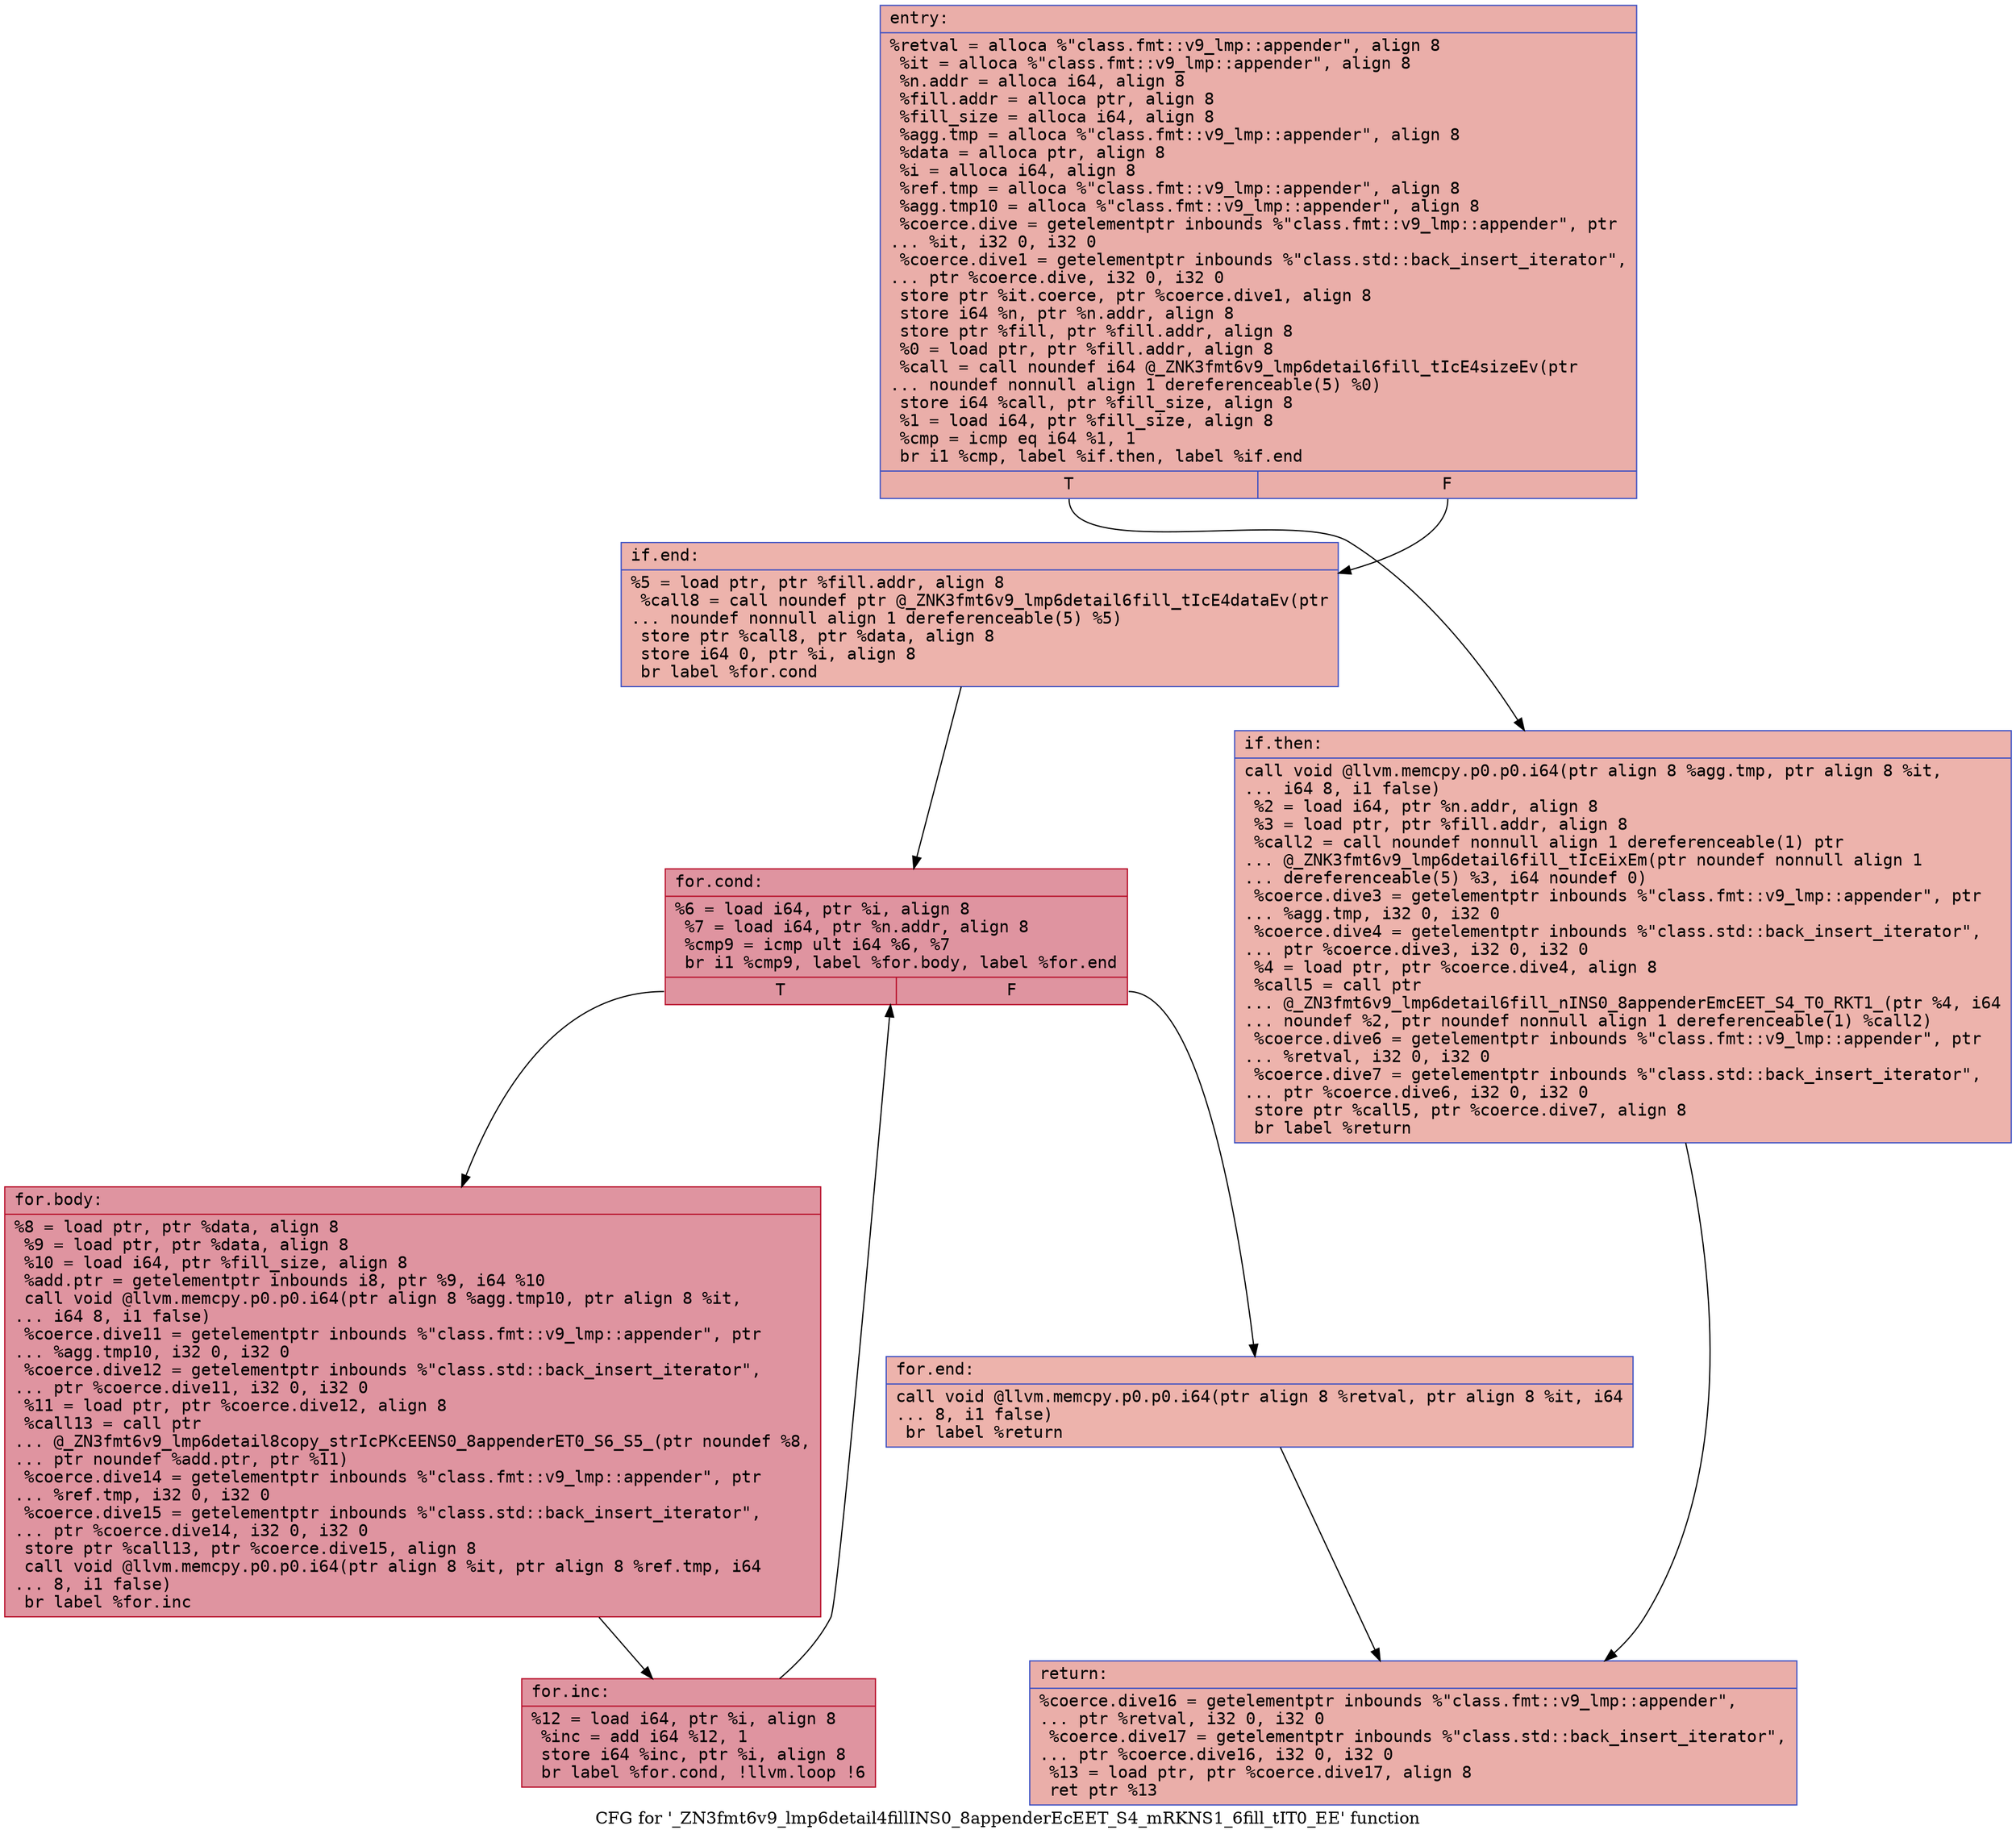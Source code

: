 digraph "CFG for '_ZN3fmt6v9_lmp6detail4fillINS0_8appenderEcEET_S4_mRKNS1_6fill_tIT0_EE' function" {
	label="CFG for '_ZN3fmt6v9_lmp6detail4fillINS0_8appenderEcEET_S4_mRKNS1_6fill_tIT0_EE' function";

	Node0x556bfeb9d900 [shape=record,color="#3d50c3ff", style=filled, fillcolor="#d0473d70" fontname="Courier",label="{entry:\l|  %retval = alloca %\"class.fmt::v9_lmp::appender\", align 8\l  %it = alloca %\"class.fmt::v9_lmp::appender\", align 8\l  %n.addr = alloca i64, align 8\l  %fill.addr = alloca ptr, align 8\l  %fill_size = alloca i64, align 8\l  %agg.tmp = alloca %\"class.fmt::v9_lmp::appender\", align 8\l  %data = alloca ptr, align 8\l  %i = alloca i64, align 8\l  %ref.tmp = alloca %\"class.fmt::v9_lmp::appender\", align 8\l  %agg.tmp10 = alloca %\"class.fmt::v9_lmp::appender\", align 8\l  %coerce.dive = getelementptr inbounds %\"class.fmt::v9_lmp::appender\", ptr\l... %it, i32 0, i32 0\l  %coerce.dive1 = getelementptr inbounds %\"class.std::back_insert_iterator\",\l... ptr %coerce.dive, i32 0, i32 0\l  store ptr %it.coerce, ptr %coerce.dive1, align 8\l  store i64 %n, ptr %n.addr, align 8\l  store ptr %fill, ptr %fill.addr, align 8\l  %0 = load ptr, ptr %fill.addr, align 8\l  %call = call noundef i64 @_ZNK3fmt6v9_lmp6detail6fill_tIcE4sizeEv(ptr\l... noundef nonnull align 1 dereferenceable(5) %0)\l  store i64 %call, ptr %fill_size, align 8\l  %1 = load i64, ptr %fill_size, align 8\l  %cmp = icmp eq i64 %1, 1\l  br i1 %cmp, label %if.then, label %if.end\l|{<s0>T|<s1>F}}"];
	Node0x556bfeb9d900:s0 -> Node0x556bfeb9f140[tooltip="entry -> if.then\nProbability 50.00%" ];
	Node0x556bfeb9d900:s1 -> Node0x556bfeb9f1b0[tooltip="entry -> if.end\nProbability 50.00%" ];
	Node0x556bfeb9f140 [shape=record,color="#3d50c3ff", style=filled, fillcolor="#d6524470" fontname="Courier",label="{if.then:\l|  call void @llvm.memcpy.p0.p0.i64(ptr align 8 %agg.tmp, ptr align 8 %it,\l... i64 8, i1 false)\l  %2 = load i64, ptr %n.addr, align 8\l  %3 = load ptr, ptr %fill.addr, align 8\l  %call2 = call noundef nonnull align 1 dereferenceable(1) ptr\l... @_ZNK3fmt6v9_lmp6detail6fill_tIcEixEm(ptr noundef nonnull align 1\l... dereferenceable(5) %3, i64 noundef 0)\l  %coerce.dive3 = getelementptr inbounds %\"class.fmt::v9_lmp::appender\", ptr\l... %agg.tmp, i32 0, i32 0\l  %coerce.dive4 = getelementptr inbounds %\"class.std::back_insert_iterator\",\l... ptr %coerce.dive3, i32 0, i32 0\l  %4 = load ptr, ptr %coerce.dive4, align 8\l  %call5 = call ptr\l... @_ZN3fmt6v9_lmp6detail6fill_nINS0_8appenderEmcEET_S4_T0_RKT1_(ptr %4, i64\l... noundef %2, ptr noundef nonnull align 1 dereferenceable(1) %call2)\l  %coerce.dive6 = getelementptr inbounds %\"class.fmt::v9_lmp::appender\", ptr\l... %retval, i32 0, i32 0\l  %coerce.dive7 = getelementptr inbounds %\"class.std::back_insert_iterator\",\l... ptr %coerce.dive6, i32 0, i32 0\l  store ptr %call5, ptr %coerce.dive7, align 8\l  br label %return\l}"];
	Node0x556bfeb9f140 -> Node0x556bfeb9f950[tooltip="if.then -> return\nProbability 100.00%" ];
	Node0x556bfeb9f1b0 [shape=record,color="#3d50c3ff", style=filled, fillcolor="#d6524470" fontname="Courier",label="{if.end:\l|  %5 = load ptr, ptr %fill.addr, align 8\l  %call8 = call noundef ptr @_ZNK3fmt6v9_lmp6detail6fill_tIcE4dataEv(ptr\l... noundef nonnull align 1 dereferenceable(5) %5)\l  store ptr %call8, ptr %data, align 8\l  store i64 0, ptr %i, align 8\l  br label %for.cond\l}"];
	Node0x556bfeb9f1b0 -> Node0x556bfeba02c0[tooltip="if.end -> for.cond\nProbability 100.00%" ];
	Node0x556bfeba02c0 [shape=record,color="#b70d28ff", style=filled, fillcolor="#b70d2870" fontname="Courier",label="{for.cond:\l|  %6 = load i64, ptr %i, align 8\l  %7 = load i64, ptr %n.addr, align 8\l  %cmp9 = icmp ult i64 %6, %7\l  br i1 %cmp9, label %for.body, label %for.end\l|{<s0>T|<s1>F}}"];
	Node0x556bfeba02c0:s0 -> Node0x556bfeba0530[tooltip="for.cond -> for.body\nProbability 96.88%" ];
	Node0x556bfeba02c0:s1 -> Node0x556bfeba05b0[tooltip="for.cond -> for.end\nProbability 3.12%" ];
	Node0x556bfeba0530 [shape=record,color="#b70d28ff", style=filled, fillcolor="#b70d2870" fontname="Courier",label="{for.body:\l|  %8 = load ptr, ptr %data, align 8\l  %9 = load ptr, ptr %data, align 8\l  %10 = load i64, ptr %fill_size, align 8\l  %add.ptr = getelementptr inbounds i8, ptr %9, i64 %10\l  call void @llvm.memcpy.p0.p0.i64(ptr align 8 %agg.tmp10, ptr align 8 %it,\l... i64 8, i1 false)\l  %coerce.dive11 = getelementptr inbounds %\"class.fmt::v9_lmp::appender\", ptr\l... %agg.tmp10, i32 0, i32 0\l  %coerce.dive12 = getelementptr inbounds %\"class.std::back_insert_iterator\",\l... ptr %coerce.dive11, i32 0, i32 0\l  %11 = load ptr, ptr %coerce.dive12, align 8\l  %call13 = call ptr\l... @_ZN3fmt6v9_lmp6detail8copy_strIcPKcEENS0_8appenderET0_S6_S5_(ptr noundef %8,\l... ptr noundef %add.ptr, ptr %11)\l  %coerce.dive14 = getelementptr inbounds %\"class.fmt::v9_lmp::appender\", ptr\l... %ref.tmp, i32 0, i32 0\l  %coerce.dive15 = getelementptr inbounds %\"class.std::back_insert_iterator\",\l... ptr %coerce.dive14, i32 0, i32 0\l  store ptr %call13, ptr %coerce.dive15, align 8\l  call void @llvm.memcpy.p0.p0.i64(ptr align 8 %it, ptr align 8 %ref.tmp, i64\l... 8, i1 false)\l  br label %for.inc\l}"];
	Node0x556bfeba0530 -> Node0x556bfeba12e0[tooltip="for.body -> for.inc\nProbability 100.00%" ];
	Node0x556bfeba12e0 [shape=record,color="#b70d28ff", style=filled, fillcolor="#b70d2870" fontname="Courier",label="{for.inc:\l|  %12 = load i64, ptr %i, align 8\l  %inc = add i64 %12, 1\l  store i64 %inc, ptr %i, align 8\l  br label %for.cond, !llvm.loop !6\l}"];
	Node0x556bfeba12e0 -> Node0x556bfeba02c0[tooltip="for.inc -> for.cond\nProbability 100.00%" ];
	Node0x556bfeba05b0 [shape=record,color="#3d50c3ff", style=filled, fillcolor="#d6524470" fontname="Courier",label="{for.end:\l|  call void @llvm.memcpy.p0.p0.i64(ptr align 8 %retval, ptr align 8 %it, i64\l... 8, i1 false)\l  br label %return\l}"];
	Node0x556bfeba05b0 -> Node0x556bfeb9f950[tooltip="for.end -> return\nProbability 100.00%" ];
	Node0x556bfeb9f950 [shape=record,color="#3d50c3ff", style=filled, fillcolor="#d0473d70" fontname="Courier",label="{return:\l|  %coerce.dive16 = getelementptr inbounds %\"class.fmt::v9_lmp::appender\",\l... ptr %retval, i32 0, i32 0\l  %coerce.dive17 = getelementptr inbounds %\"class.std::back_insert_iterator\",\l... ptr %coerce.dive16, i32 0, i32 0\l  %13 = load ptr, ptr %coerce.dive17, align 8\l  ret ptr %13\l}"];
}
